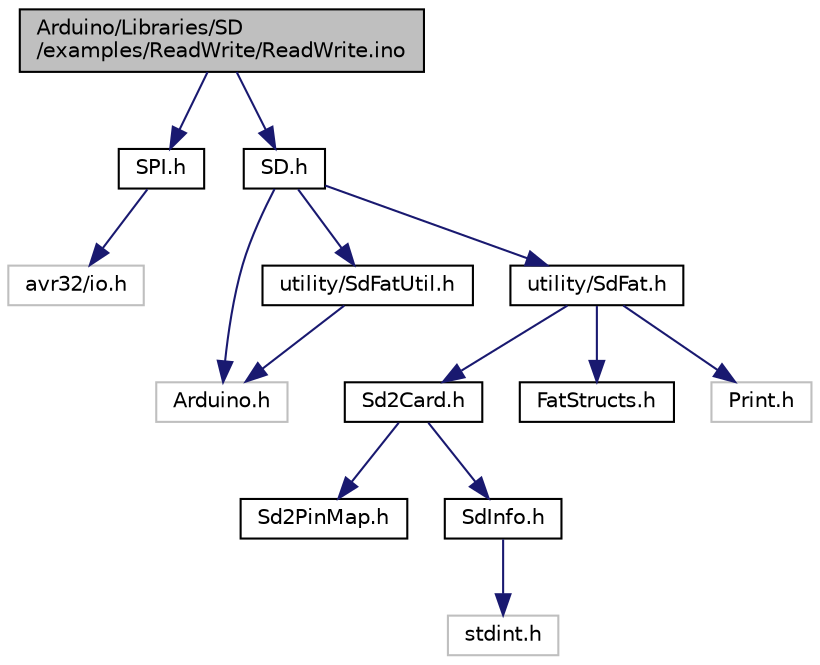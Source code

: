 digraph "Arduino/Libraries/SD/examples/ReadWrite/ReadWrite.ino"
{
  edge [fontname="Helvetica",fontsize="10",labelfontname="Helvetica",labelfontsize="10"];
  node [fontname="Helvetica",fontsize="10",shape=record];
  Node0 [label="Arduino/Libraries/SD\l/examples/ReadWrite/ReadWrite.ino",height=0.2,width=0.4,color="black", fillcolor="grey75", style="filled", fontcolor="black"];
  Node0 -> Node1 [color="midnightblue",fontsize="10",style="solid"];
  Node1 [label="SPI.h",height=0.2,width=0.4,color="black", fillcolor="white", style="filled",URL="$spi_8h.html",tooltip="SPI driver for AVR32 UC3. "];
  Node1 -> Node2 [color="midnightblue",fontsize="10",style="solid"];
  Node2 [label="avr32/io.h",height=0.2,width=0.4,color="grey75", fillcolor="white", style="filled"];
  Node0 -> Node3 [color="midnightblue",fontsize="10",style="solid"];
  Node3 [label="SD.h",height=0.2,width=0.4,color="black", fillcolor="white", style="filled",URL="$_s_d_8h.html"];
  Node3 -> Node4 [color="midnightblue",fontsize="10",style="solid"];
  Node4 [label="Arduino.h",height=0.2,width=0.4,color="grey75", fillcolor="white", style="filled"];
  Node3 -> Node5 [color="midnightblue",fontsize="10",style="solid"];
  Node5 [label="utility/SdFat.h",height=0.2,width=0.4,color="black", fillcolor="white", style="filled",URL="$_sd_fat_8h.html"];
  Node5 -> Node6 [color="midnightblue",fontsize="10",style="solid"];
  Node6 [label="Sd2Card.h",height=0.2,width=0.4,color="black", fillcolor="white", style="filled",URL="$_sd2_card_8h.html"];
  Node6 -> Node7 [color="midnightblue",fontsize="10",style="solid"];
  Node7 [label="Sd2PinMap.h",height=0.2,width=0.4,color="black", fillcolor="white", style="filled",URL="$_sd2_pin_map_8h.html"];
  Node6 -> Node8 [color="midnightblue",fontsize="10",style="solid"];
  Node8 [label="SdInfo.h",height=0.2,width=0.4,color="black", fillcolor="white", style="filled",URL="$_sd_info_8h.html"];
  Node8 -> Node9 [color="midnightblue",fontsize="10",style="solid"];
  Node9 [label="stdint.h",height=0.2,width=0.4,color="grey75", fillcolor="white", style="filled"];
  Node5 -> Node10 [color="midnightblue",fontsize="10",style="solid"];
  Node10 [label="FatStructs.h",height=0.2,width=0.4,color="black", fillcolor="white", style="filled",URL="$_fat_structs_8h.html"];
  Node5 -> Node11 [color="midnightblue",fontsize="10",style="solid"];
  Node11 [label="Print.h",height=0.2,width=0.4,color="grey75", fillcolor="white", style="filled"];
  Node3 -> Node12 [color="midnightblue",fontsize="10",style="solid"];
  Node12 [label="utility/SdFatUtil.h",height=0.2,width=0.4,color="black", fillcolor="white", style="filled",URL="$_sd_fat_util_8h.html"];
  Node12 -> Node4 [color="midnightblue",fontsize="10",style="solid"];
}
